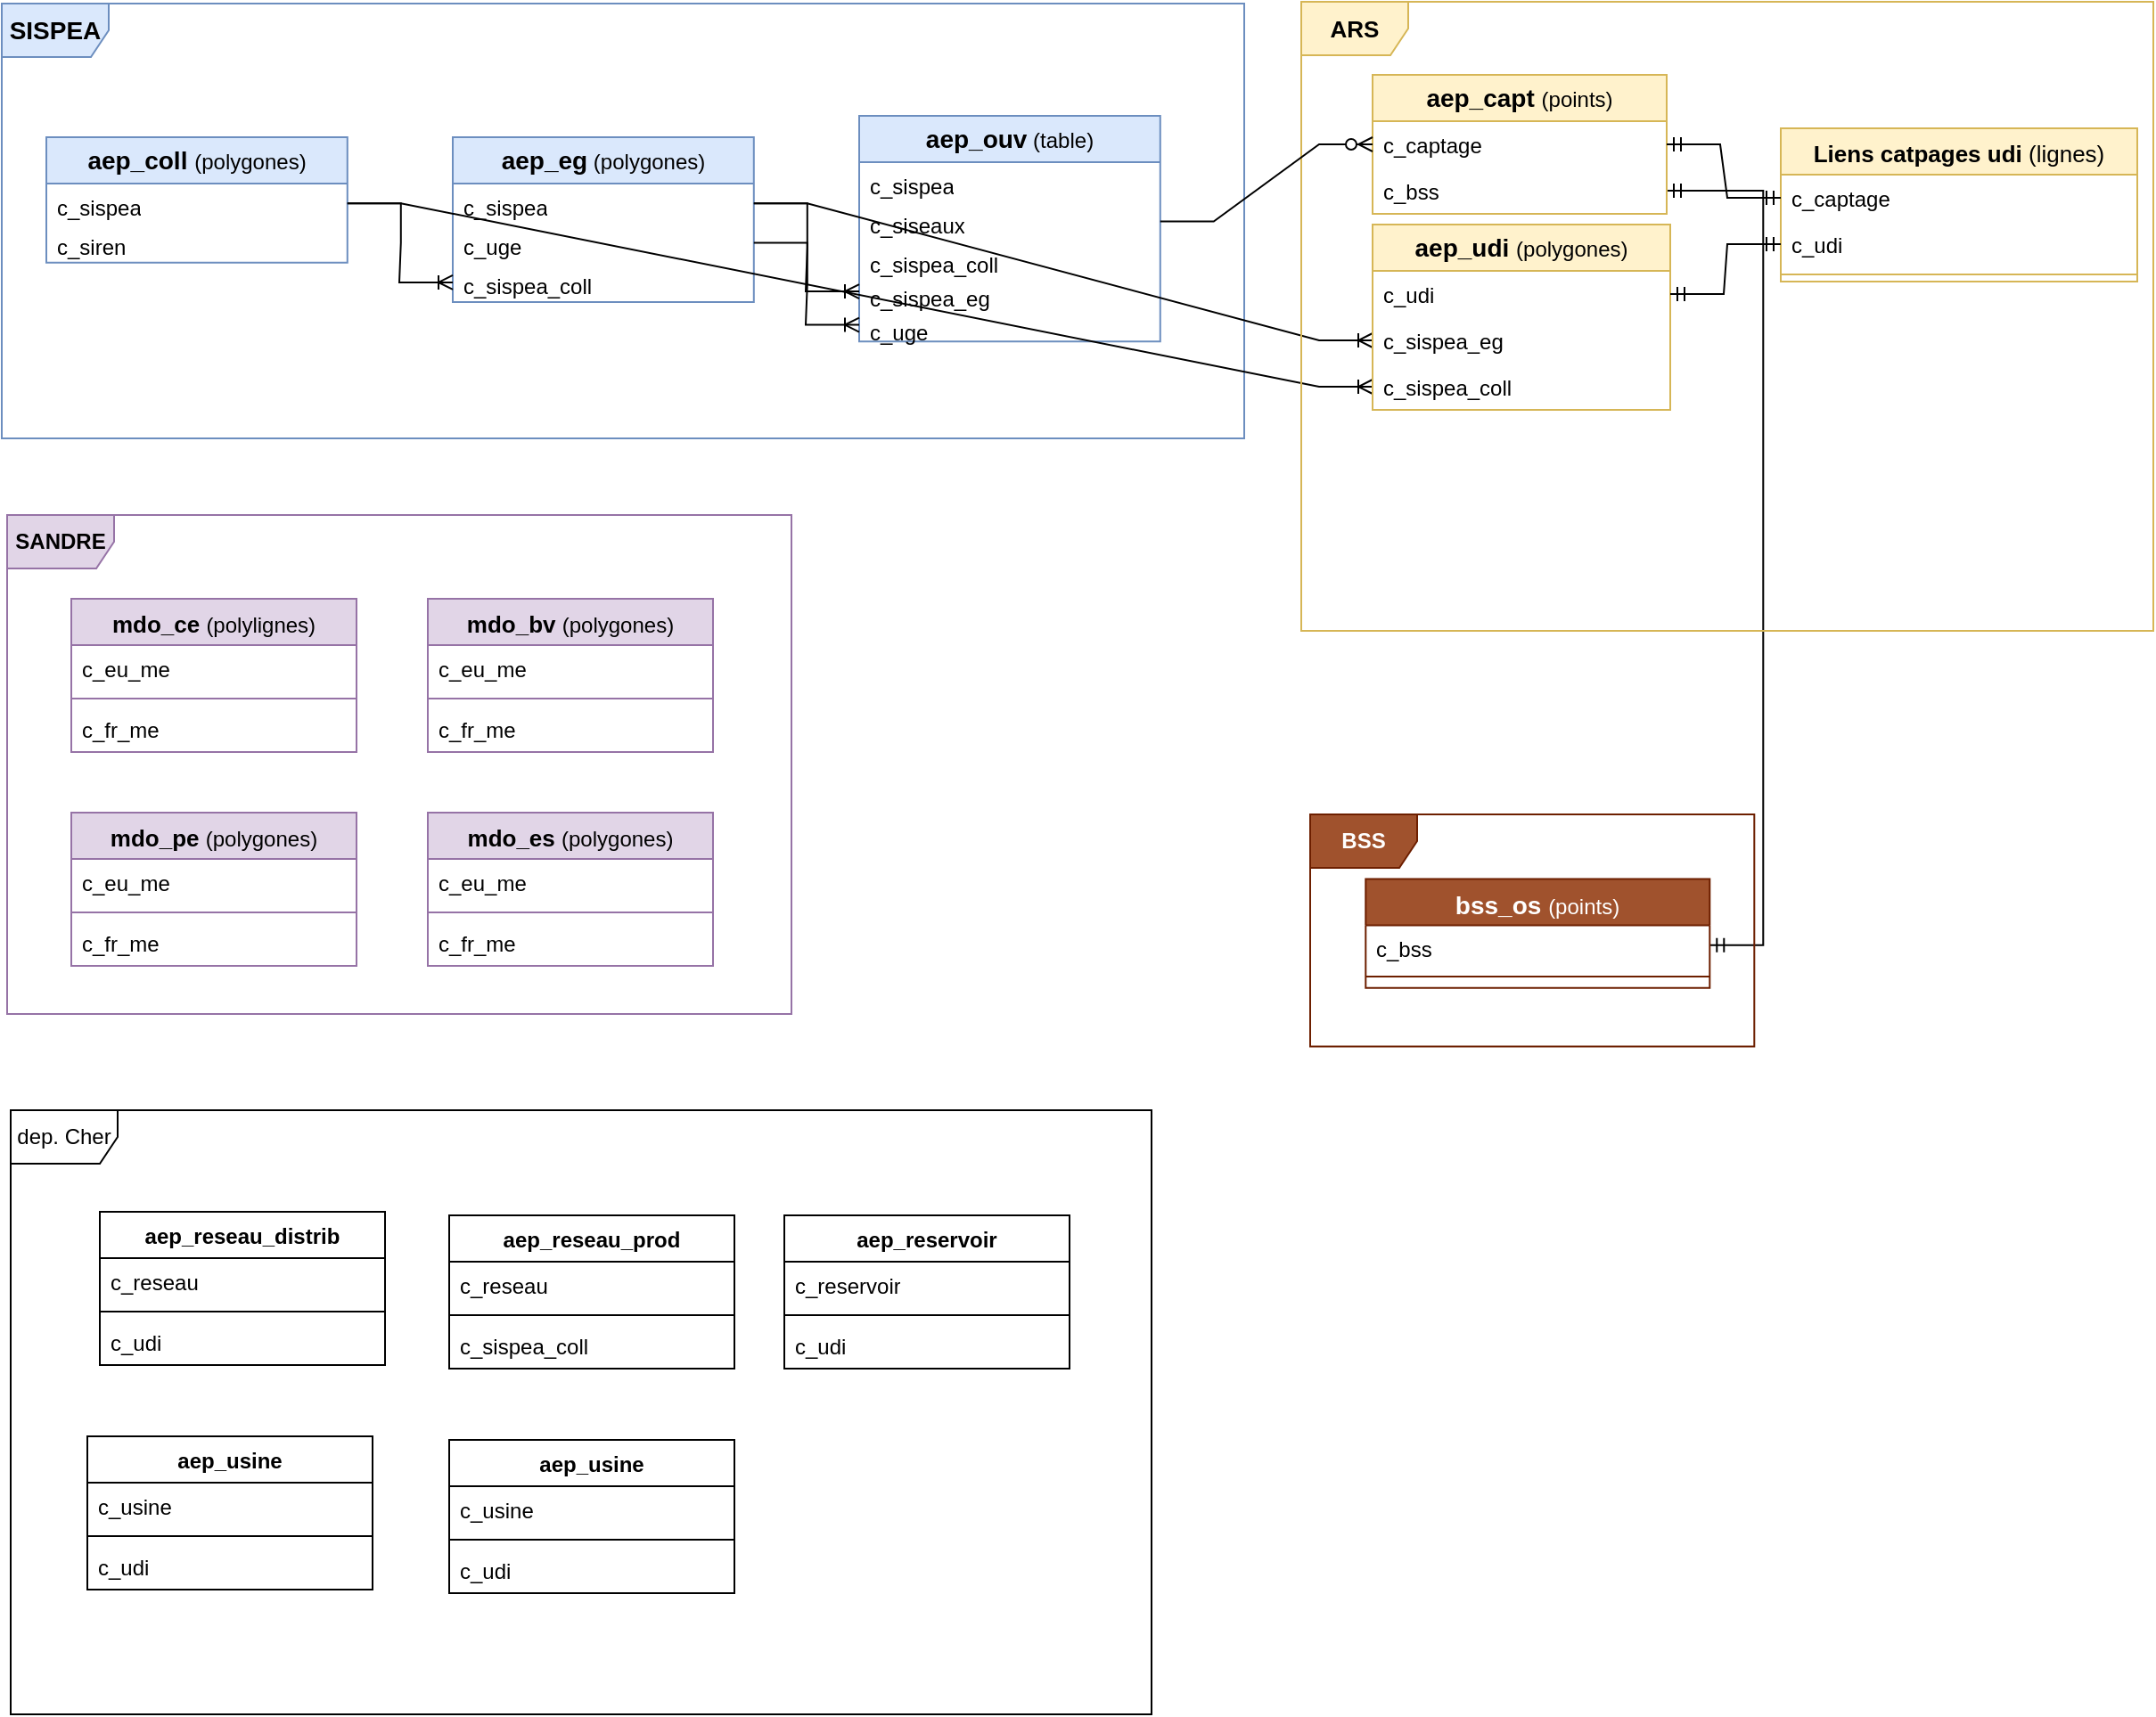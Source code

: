 <mxfile version="23.1.7" type="github">
  <diagram name="Page-1" id="1Q_z-b2mWmNZc49uN2Zr">
    <mxGraphModel dx="1354" dy="581" grid="0" gridSize="10" guides="1" tooltips="1" connect="1" arrows="1" fold="1" page="1" pageScale="1" pageWidth="1169" pageHeight="827" background="none" math="0" shadow="0">
      <root>
        <mxCell id="0" />
        <object label="SISPEA" id="UiWry4mSf7AiP79Xs2rW-38">
          <mxCell style="" parent="0" />
        </object>
        <mxCell id="UiWry4mSf7AiP79Xs2rW-39" value="&lt;font style=&quot;font-size: 14px;&quot;&gt;&lt;b&gt;aep_coll&lt;/b&gt; &lt;/font&gt;(polygones)" style="swimlane;fontStyle=0;childLayout=stackLayout;horizontal=1;startSize=26;horizontalStack=0;resizeParent=1;resizeParentMax=0;resizeLast=0;collapsible=1;marginBottom=0;whiteSpace=wrap;html=1;labelBackgroundColor=none;rounded=0;shadow=0;glass=0;swimlaneLine=1;fillColor=#dae8fc;strokeColor=#6c8ebf;" parent="UiWry4mSf7AiP79Xs2rW-38" vertex="1">
          <mxGeometry x="69.001" y="124.998" width="168.889" height="70.36" as="geometry" />
        </mxCell>
        <mxCell id="UiWry4mSf7AiP79Xs2rW-40" value="c_sispea" style="text;align=left;verticalAlign=top;spacingLeft=4;spacingRight=4;overflow=hidden;rotatable=0;points=[[0,0.5],[1,0.5]];portConstraint=eastwest;whiteSpace=wrap;html=1;labelBackgroundColor=none;" parent="UiWry4mSf7AiP79Xs2rW-39" vertex="1">
          <mxGeometry y="26" width="168.889" height="22.18" as="geometry" />
        </mxCell>
        <mxCell id="UiWry4mSf7AiP79Xs2rW-41" value="c_siren" style="text;align=left;verticalAlign=top;spacingLeft=4;spacingRight=4;overflow=hidden;rotatable=0;points=[[0,0.5],[1,0.5]];portConstraint=eastwest;whiteSpace=wrap;html=1;labelBackgroundColor=none;" parent="UiWry4mSf7AiP79Xs2rW-39" vertex="1">
          <mxGeometry y="48.18" width="168.889" height="22.18" as="geometry" />
        </mxCell>
        <mxCell id="UiWry4mSf7AiP79Xs2rW-43" value="&lt;b&gt;&lt;font style=&quot;font-size: 14px;&quot;&gt;SISPEA&lt;/font&gt;&lt;/b&gt;" style="shape=umlFrame;whiteSpace=wrap;html=1;pointerEvents=0;fillColor=#dae8fc;strokeColor=#6c8ebf;shadow=0;" parent="UiWry4mSf7AiP79Xs2rW-38" vertex="1">
          <mxGeometry x="44" y="50" width="697" height="244" as="geometry" />
        </mxCell>
        <mxCell id="UiWry4mSf7AiP79Xs2rW-44" value="&lt;b&gt;&lt;font style=&quot;font-size: 14px;&quot;&gt;aep_eg&lt;/font&gt;&lt;/b&gt; (polygones)" style="swimlane;fontStyle=0;childLayout=stackLayout;horizontal=1;startSize=26;fillColor=#dae8fc;horizontalStack=0;resizeParent=1;resizeParentMax=0;resizeLast=0;collapsible=1;marginBottom=0;whiteSpace=wrap;html=1;strokeColor=#6c8ebf;rounded=0;" parent="UiWry4mSf7AiP79Xs2rW-38" vertex="1">
          <mxGeometry x="297.004" y="124.998" width="168.889" height="92.54" as="geometry" />
        </mxCell>
        <mxCell id="UiWry4mSf7AiP79Xs2rW-45" value="c_sispea" style="text;strokeColor=none;fillColor=none;align=left;verticalAlign=top;spacingLeft=4;spacingRight=4;overflow=hidden;rotatable=0;points=[[0,0.5],[1,0.5]];portConstraint=eastwest;whiteSpace=wrap;html=1;" parent="UiWry4mSf7AiP79Xs2rW-44" vertex="1">
          <mxGeometry y="26" width="168.889" height="22.18" as="geometry" />
        </mxCell>
        <mxCell id="UiWry4mSf7AiP79Xs2rW-46" value="c_uge" style="text;strokeColor=none;fillColor=none;align=left;verticalAlign=top;spacingLeft=4;spacingRight=4;overflow=hidden;rotatable=0;points=[[0,0.5],[1,0.5]];portConstraint=eastwest;whiteSpace=wrap;html=1;" parent="UiWry4mSf7AiP79Xs2rW-44" vertex="1">
          <mxGeometry y="48.18" width="168.889" height="22.18" as="geometry" />
        </mxCell>
        <mxCell id="UiWry4mSf7AiP79Xs2rW-47" value="c_sispea_coll" style="text;strokeColor=none;fillColor=none;align=left;verticalAlign=top;spacingLeft=4;spacingRight=4;overflow=hidden;rotatable=0;points=[[0,0.5],[1,0.5]];portConstraint=eastwest;whiteSpace=wrap;html=1;" parent="UiWry4mSf7AiP79Xs2rW-44" vertex="1">
          <mxGeometry y="70.36" width="168.889" height="22.18" as="geometry" />
        </mxCell>
        <mxCell id="UiWry4mSf7AiP79Xs2rW-48" value="&lt;b style=&quot;&quot;&gt;&lt;font style=&quot;font-size: 14px;&quot;&gt;aep_ouv&lt;/font&gt;&lt;/b&gt;&lt;span style=&quot;&quot;&gt;&lt;font style=&quot;font-size: 12px;&quot;&gt; (table)&lt;font style=&quot;font-size: 12px;&quot;&gt;&lt;br&gt;&lt;/font&gt;&lt;/font&gt;&lt;/span&gt;" style="swimlane;fontStyle=0;childLayout=stackLayout;horizontal=1;startSize=26;fillColor=#dae8fc;horizontalStack=0;resizeParent=1;resizeParentMax=0;resizeLast=0;collapsible=1;marginBottom=0;whiteSpace=wrap;html=1;strokeColor=#6c8ebf;rounded=0;swimlaneLine=1;strokeWidth=1;" parent="UiWry4mSf7AiP79Xs2rW-38" vertex="1">
          <mxGeometry x="525" y="113" width="168.89" height="126.664" as="geometry">
            <mxRectangle x="480" y="158" width="130" height="30" as="alternateBounds" />
          </mxGeometry>
        </mxCell>
        <mxCell id="UiWry4mSf7AiP79Xs2rW-49" value="c_sispea" style="text;strokeColor=none;fillColor=none;align=left;verticalAlign=top;spacingLeft=4;spacingRight=4;overflow=hidden;rotatable=0;points=[[0,0.5],[1,0.5]];portConstraint=eastwest;whiteSpace=wrap;html=1;" parent="UiWry4mSf7AiP79Xs2rW-48" vertex="1">
          <mxGeometry y="26" width="168.89" height="22.18" as="geometry" />
        </mxCell>
        <mxCell id="UiWry4mSf7AiP79Xs2rW-50" value="c_siseaux" style="text;strokeColor=none;fillColor=none;align=left;verticalAlign=top;spacingLeft=4;spacingRight=4;overflow=hidden;rotatable=0;points=[[0,0.5],[1,0.5]];portConstraint=eastwest;whiteSpace=wrap;html=1;" parent="UiWry4mSf7AiP79Xs2rW-48" vertex="1">
          <mxGeometry y="48.18" width="168.89" height="22.18" as="geometry" />
        </mxCell>
        <mxCell id="UiWry4mSf7AiP79Xs2rW-51" value="c_sispea_coll" style="text;strokeColor=none;fillColor=none;align=left;verticalAlign=top;spacingLeft=4;spacingRight=4;overflow=hidden;rotatable=0;points=[[0,0.5],[1,0.5]];portConstraint=eastwest;whiteSpace=wrap;html=1;" parent="UiWry4mSf7AiP79Xs2rW-48" vertex="1">
          <mxGeometry y="70.36" width="168.89" height="18.768" as="geometry" />
        </mxCell>
        <mxCell id="UiWry4mSf7AiP79Xs2rW-53" value="&lt;div&gt;c_sispea_eg&lt;/div&gt;" style="text;strokeColor=none;fillColor=none;align=left;verticalAlign=top;spacingLeft=4;spacingRight=4;overflow=hidden;rotatable=0;points=[[0,0.5],[1,0.5]];portConstraint=eastwest;whiteSpace=wrap;html=1;" parent="UiWry4mSf7AiP79Xs2rW-48" vertex="1">
          <mxGeometry y="89.128" width="168.89" height="18.768" as="geometry" />
        </mxCell>
        <mxCell id="UiWry4mSf7AiP79Xs2rW-52" value="&lt;div&gt;c_uge&lt;/div&gt;" style="text;strokeColor=none;fillColor=none;align=left;verticalAlign=top;spacingLeft=4;spacingRight=4;overflow=hidden;rotatable=0;points=[[0,0.5],[1,0.5]];portConstraint=eastwest;whiteSpace=wrap;html=1;" parent="UiWry4mSf7AiP79Xs2rW-48" vertex="1">
          <mxGeometry y="107.896" width="168.89" height="18.768" as="geometry" />
        </mxCell>
        <mxCell id="UiWry4mSf7AiP79Xs2rW-54" value="" style="edgeStyle=entityRelationEdgeStyle;fontSize=12;html=1;endArrow=ERoneToMany;rounded=0;" parent="UiWry4mSf7AiP79Xs2rW-38" source="UiWry4mSf7AiP79Xs2rW-46" target="UiWry4mSf7AiP79Xs2rW-52" edge="1">
          <mxGeometry width="100" height="100" relative="1" as="geometry">
            <mxPoint x="430" y="152.37" as="sourcePoint" />
            <mxPoint x="535.556" y="67.062" as="targetPoint" />
          </mxGeometry>
        </mxCell>
        <mxCell id="UiWry4mSf7AiP79Xs2rW-55" value="" style="edgeStyle=entityRelationEdgeStyle;fontSize=12;html=1;endArrow=ERoneToMany;rounded=0;exitX=1;exitY=0.5;exitDx=0;exitDy=0;entryX=0;entryY=0.5;entryDx=0;entryDy=0;" parent="UiWry4mSf7AiP79Xs2rW-38" source="UiWry4mSf7AiP79Xs2rW-40" target="UiWry4mSf7AiP79Xs2rW-47" edge="1">
          <mxGeometry width="100" height="100" relative="1" as="geometry">
            <mxPoint x="240" y="90.948" as="sourcePoint" />
            <mxPoint x="345.556" y="5.64" as="targetPoint" />
            <Array as="points">
              <mxPoint x="282.222" y="99.479" />
            </Array>
          </mxGeometry>
        </mxCell>
        <mxCell id="UiWry4mSf7AiP79Xs2rW-56" value="" style="edgeStyle=entityRelationEdgeStyle;fontSize=12;html=1;endArrow=ERoneToMany;rounded=0;" parent="UiWry4mSf7AiP79Xs2rW-38" source="UiWry4mSf7AiP79Xs2rW-45" target="UiWry4mSf7AiP79Xs2rW-53" edge="1">
          <mxGeometry width="100" height="100" relative="1" as="geometry">
            <mxPoint x="461.667" y="143.839" as="sourcePoint" />
            <mxPoint x="498.611" y="212.938" as="targetPoint" />
            <Array as="points">
              <mxPoint x="451.111" y="220.616" />
              <mxPoint x="503.889" y="271.801" />
              <mxPoint x="482.778" y="212.085" />
            </Array>
          </mxGeometry>
        </mxCell>
        <mxCell id="q0eAbEq45X-YDv4spNDz-2" value="" style="edgeStyle=entityRelationEdgeStyle;fontSize=12;html=1;endArrow=ERmandOne;startArrow=ERmandOne;rounded=0;" edge="1" parent="UiWry4mSf7AiP79Xs2rW-38" source="yYNXpB2N-dPXlD8TsNwt-5" target="2uLfHWaX_J8Jc8troCcb-1">
          <mxGeometry width="100" height="100" relative="1" as="geometry">
            <mxPoint x="610" y="427" as="sourcePoint" />
            <mxPoint x="710" y="327" as="targetPoint" />
            <Array as="points">
              <mxPoint x="791" y="200" />
            </Array>
          </mxGeometry>
        </mxCell>
        <mxCell id="q0eAbEq45X-YDv4spNDz-5" value="dep. Cher" style="shape=umlFrame;whiteSpace=wrap;html=1;pointerEvents=0;" vertex="1" parent="UiWry4mSf7AiP79Xs2rW-38">
          <mxGeometry x="49" y="671" width="640" height="339" as="geometry" />
        </mxCell>
        <mxCell id="q0eAbEq45X-YDv4spNDz-6" value="aep_reseau_distrib" style="swimlane;fontStyle=1;align=center;verticalAlign=top;childLayout=stackLayout;horizontal=1;startSize=26;horizontalStack=0;resizeParent=1;resizeParentMax=0;resizeLast=0;collapsible=1;marginBottom=0;whiteSpace=wrap;html=1;" vertex="1" parent="UiWry4mSf7AiP79Xs2rW-38">
          <mxGeometry x="99" y="728" width="160" height="86" as="geometry" />
        </mxCell>
        <mxCell id="q0eAbEq45X-YDv4spNDz-7" value="c_reseau" style="text;strokeColor=none;fillColor=none;align=left;verticalAlign=top;spacingLeft=4;spacingRight=4;overflow=hidden;rotatable=0;points=[[0,0.5],[1,0.5]];portConstraint=eastwest;whiteSpace=wrap;html=1;" vertex="1" parent="q0eAbEq45X-YDv4spNDz-6">
          <mxGeometry y="26" width="160" height="26" as="geometry" />
        </mxCell>
        <mxCell id="q0eAbEq45X-YDv4spNDz-8" value="" style="line;strokeWidth=1;fillColor=none;align=left;verticalAlign=middle;spacingTop=-1;spacingLeft=3;spacingRight=3;rotatable=0;labelPosition=right;points=[];portConstraint=eastwest;strokeColor=inherit;" vertex="1" parent="q0eAbEq45X-YDv4spNDz-6">
          <mxGeometry y="52" width="160" height="8" as="geometry" />
        </mxCell>
        <mxCell id="q0eAbEq45X-YDv4spNDz-9" value="c_udi" style="text;strokeColor=none;fillColor=none;align=left;verticalAlign=top;spacingLeft=4;spacingRight=4;overflow=hidden;rotatable=0;points=[[0,0.5],[1,0.5]];portConstraint=eastwest;whiteSpace=wrap;html=1;" vertex="1" parent="q0eAbEq45X-YDv4spNDz-6">
          <mxGeometry y="60" width="160" height="26" as="geometry" />
        </mxCell>
        <mxCell id="q0eAbEq45X-YDv4spNDz-10" value="aep_reseau_prod" style="swimlane;fontStyle=1;align=center;verticalAlign=top;childLayout=stackLayout;horizontal=1;startSize=26;horizontalStack=0;resizeParent=1;resizeParentMax=0;resizeLast=0;collapsible=1;marginBottom=0;whiteSpace=wrap;html=1;" vertex="1" parent="UiWry4mSf7AiP79Xs2rW-38">
          <mxGeometry x="295" y="730" width="160" height="86" as="geometry" />
        </mxCell>
        <mxCell id="q0eAbEq45X-YDv4spNDz-11" value="c_reseau" style="text;strokeColor=none;fillColor=none;align=left;verticalAlign=top;spacingLeft=4;spacingRight=4;overflow=hidden;rotatable=0;points=[[0,0.5],[1,0.5]];portConstraint=eastwest;whiteSpace=wrap;html=1;" vertex="1" parent="q0eAbEq45X-YDv4spNDz-10">
          <mxGeometry y="26" width="160" height="26" as="geometry" />
        </mxCell>
        <mxCell id="q0eAbEq45X-YDv4spNDz-12" value="" style="line;strokeWidth=1;fillColor=none;align=left;verticalAlign=middle;spacingTop=-1;spacingLeft=3;spacingRight=3;rotatable=0;labelPosition=right;points=[];portConstraint=eastwest;strokeColor=inherit;" vertex="1" parent="q0eAbEq45X-YDv4spNDz-10">
          <mxGeometry y="52" width="160" height="8" as="geometry" />
        </mxCell>
        <mxCell id="q0eAbEq45X-YDv4spNDz-13" value="c_sispea_coll" style="text;strokeColor=none;fillColor=none;align=left;verticalAlign=top;spacingLeft=4;spacingRight=4;overflow=hidden;rotatable=0;points=[[0,0.5],[1,0.5]];portConstraint=eastwest;whiteSpace=wrap;html=1;" vertex="1" parent="q0eAbEq45X-YDv4spNDz-10">
          <mxGeometry y="60" width="160" height="26" as="geometry" />
        </mxCell>
        <mxCell id="q0eAbEq45X-YDv4spNDz-14" value="aep_reservoir" style="swimlane;fontStyle=1;align=center;verticalAlign=top;childLayout=stackLayout;horizontal=1;startSize=26;horizontalStack=0;resizeParent=1;resizeParentMax=0;resizeLast=0;collapsible=1;marginBottom=0;whiteSpace=wrap;html=1;" vertex="1" parent="UiWry4mSf7AiP79Xs2rW-38">
          <mxGeometry x="483" y="730" width="160" height="86" as="geometry" />
        </mxCell>
        <mxCell id="q0eAbEq45X-YDv4spNDz-15" value="c_reservoir" style="text;strokeColor=none;fillColor=none;align=left;verticalAlign=top;spacingLeft=4;spacingRight=4;overflow=hidden;rotatable=0;points=[[0,0.5],[1,0.5]];portConstraint=eastwest;whiteSpace=wrap;html=1;" vertex="1" parent="q0eAbEq45X-YDv4spNDz-14">
          <mxGeometry y="26" width="160" height="26" as="geometry" />
        </mxCell>
        <mxCell id="q0eAbEq45X-YDv4spNDz-16" value="" style="line;strokeWidth=1;fillColor=none;align=left;verticalAlign=middle;spacingTop=-1;spacingLeft=3;spacingRight=3;rotatable=0;labelPosition=right;points=[];portConstraint=eastwest;strokeColor=inherit;" vertex="1" parent="q0eAbEq45X-YDv4spNDz-14">
          <mxGeometry y="52" width="160" height="8" as="geometry" />
        </mxCell>
        <mxCell id="q0eAbEq45X-YDv4spNDz-17" value="c_udi" style="text;strokeColor=none;fillColor=none;align=left;verticalAlign=top;spacingLeft=4;spacingRight=4;overflow=hidden;rotatable=0;points=[[0,0.5],[1,0.5]];portConstraint=eastwest;whiteSpace=wrap;html=1;" vertex="1" parent="q0eAbEq45X-YDv4spNDz-14">
          <mxGeometry y="60" width="160" height="26" as="geometry" />
        </mxCell>
        <mxCell id="q0eAbEq45X-YDv4spNDz-19" value="" style="edgeStyle=entityRelationEdgeStyle;fontSize=12;html=1;endArrow=ERoneToMany;rounded=0;entryX=0;entryY=0.5;entryDx=0;entryDy=0;" edge="1" parent="UiWry4mSf7AiP79Xs2rW-38" source="UiWry4mSf7AiP79Xs2rW-45" target="UiWry4mSf7AiP79Xs2rW-80">
          <mxGeometry width="100" height="100" relative="1" as="geometry">
            <mxPoint x="610" y="402" as="sourcePoint" />
            <mxPoint x="710" y="302" as="targetPoint" />
          </mxGeometry>
        </mxCell>
        <mxCell id="q0eAbEq45X-YDv4spNDz-20" value="" style="edgeStyle=entityRelationEdgeStyle;fontSize=12;html=1;endArrow=ERoneToMany;rounded=0;" edge="1" parent="UiWry4mSf7AiP79Xs2rW-38" source="UiWry4mSf7AiP79Xs2rW-40" target="q0eAbEq45X-YDv4spNDz-18">
          <mxGeometry width="100" height="100" relative="1" as="geometry">
            <mxPoint x="610" y="402" as="sourcePoint" />
            <mxPoint x="710" y="302" as="targetPoint" />
          </mxGeometry>
        </mxCell>
        <mxCell id="q0eAbEq45X-YDv4spNDz-21" value="aep_usine" style="swimlane;fontStyle=1;align=center;verticalAlign=top;childLayout=stackLayout;horizontal=1;startSize=26;horizontalStack=0;resizeParent=1;resizeParentMax=0;resizeLast=0;collapsible=1;marginBottom=0;whiteSpace=wrap;html=1;" vertex="1" parent="UiWry4mSf7AiP79Xs2rW-38">
          <mxGeometry x="92" y="854" width="160" height="86" as="geometry" />
        </mxCell>
        <mxCell id="q0eAbEq45X-YDv4spNDz-22" value="c_usine" style="text;strokeColor=none;fillColor=none;align=left;verticalAlign=top;spacingLeft=4;spacingRight=4;overflow=hidden;rotatable=0;points=[[0,0.5],[1,0.5]];portConstraint=eastwest;whiteSpace=wrap;html=1;" vertex="1" parent="q0eAbEq45X-YDv4spNDz-21">
          <mxGeometry y="26" width="160" height="26" as="geometry" />
        </mxCell>
        <mxCell id="q0eAbEq45X-YDv4spNDz-23" value="" style="line;strokeWidth=1;fillColor=none;align=left;verticalAlign=middle;spacingTop=-1;spacingLeft=3;spacingRight=3;rotatable=0;labelPosition=right;points=[];portConstraint=eastwest;strokeColor=inherit;" vertex="1" parent="q0eAbEq45X-YDv4spNDz-21">
          <mxGeometry y="52" width="160" height="8" as="geometry" />
        </mxCell>
        <mxCell id="q0eAbEq45X-YDv4spNDz-24" value="c_udi" style="text;strokeColor=none;fillColor=none;align=left;verticalAlign=top;spacingLeft=4;spacingRight=4;overflow=hidden;rotatable=0;points=[[0,0.5],[1,0.5]];portConstraint=eastwest;whiteSpace=wrap;html=1;" vertex="1" parent="q0eAbEq45X-YDv4spNDz-21">
          <mxGeometry y="60" width="160" height="26" as="geometry" />
        </mxCell>
        <mxCell id="q0eAbEq45X-YDv4spNDz-25" value="aep_usine" style="swimlane;fontStyle=1;align=center;verticalAlign=top;childLayout=stackLayout;horizontal=1;startSize=26;horizontalStack=0;resizeParent=1;resizeParentMax=0;resizeLast=0;collapsible=1;marginBottom=0;whiteSpace=wrap;html=1;" vertex="1" parent="UiWry4mSf7AiP79Xs2rW-38">
          <mxGeometry x="295" y="856" width="160" height="86" as="geometry" />
        </mxCell>
        <mxCell id="q0eAbEq45X-YDv4spNDz-26" value="c_usine" style="text;strokeColor=none;fillColor=none;align=left;verticalAlign=top;spacingLeft=4;spacingRight=4;overflow=hidden;rotatable=0;points=[[0,0.5],[1,0.5]];portConstraint=eastwest;whiteSpace=wrap;html=1;" vertex="1" parent="q0eAbEq45X-YDv4spNDz-25">
          <mxGeometry y="26" width="160" height="26" as="geometry" />
        </mxCell>
        <mxCell id="q0eAbEq45X-YDv4spNDz-27" value="" style="line;strokeWidth=1;fillColor=none;align=left;verticalAlign=middle;spacingTop=-1;spacingLeft=3;spacingRight=3;rotatable=0;labelPosition=right;points=[];portConstraint=eastwest;strokeColor=inherit;" vertex="1" parent="q0eAbEq45X-YDv4spNDz-25">
          <mxGeometry y="52" width="160" height="8" as="geometry" />
        </mxCell>
        <mxCell id="q0eAbEq45X-YDv4spNDz-28" value="c_udi" style="text;strokeColor=none;fillColor=none;align=left;verticalAlign=top;spacingLeft=4;spacingRight=4;overflow=hidden;rotatable=0;points=[[0,0.5],[1,0.5]];portConstraint=eastwest;whiteSpace=wrap;html=1;" vertex="1" parent="q0eAbEq45X-YDv4spNDz-25">
          <mxGeometry y="60" width="160" height="26" as="geometry" />
        </mxCell>
        <object label="ARS" id="UiWry4mSf7AiP79Xs2rW-73">
          <mxCell parent="0" />
        </object>
        <mxCell id="UiWry4mSf7AiP79Xs2rW-74" value="&lt;font style=&quot;font-size: 13px;&quot;&gt;&lt;b&gt;ARS&lt;/b&gt;&lt;/font&gt;" style="shape=umlFrame;whiteSpace=wrap;html=1;pointerEvents=0;fillColor=#fff2cc;strokeColor=#d6b656;" parent="UiWry4mSf7AiP79Xs2rW-73" vertex="1">
          <mxGeometry x="773" y="49" width="478" height="353" as="geometry" />
        </mxCell>
        <mxCell id="UiWry4mSf7AiP79Xs2rW-75" value="&lt;font style=&quot;font-size: 14px;&quot;&gt;&lt;b&gt;aep_capt&lt;/b&gt;&lt;font&gt; &lt;/font&gt;&lt;/font&gt;&lt;font style=&quot;font-size: 12px;&quot;&gt;(points)&lt;font style=&quot;font-size: 12px;&quot;&gt;&lt;br&gt;&lt;/font&gt;&lt;/font&gt;" style="swimlane;fontStyle=0;childLayout=stackLayout;horizontal=1;startSize=26;fillColor=#fff2cc;horizontalStack=0;resizeParent=1;resizeParentMax=0;resizeLast=0;collapsible=1;marginBottom=0;whiteSpace=wrap;html=1;strokeColor=#d6b656;" parent="UiWry4mSf7AiP79Xs2rW-73" vertex="1">
          <mxGeometry x="813" y="90" width="165" height="78" as="geometry" />
        </mxCell>
        <mxCell id="UiWry4mSf7AiP79Xs2rW-76" value="c_captage" style="text;strokeColor=none;fillColor=none;align=left;verticalAlign=top;spacingLeft=4;spacingRight=4;overflow=hidden;rotatable=0;points=[[0,0.5],[1,0.5]];portConstraint=eastwest;whiteSpace=wrap;html=1;" parent="UiWry4mSf7AiP79Xs2rW-75" vertex="1">
          <mxGeometry y="26" width="165" height="26" as="geometry" />
        </mxCell>
        <mxCell id="2uLfHWaX_J8Jc8troCcb-1" value="&lt;div&gt;c_bss&lt;/div&gt;" style="text;strokeColor=none;fillColor=none;align=left;verticalAlign=top;spacingLeft=4;spacingRight=4;overflow=hidden;rotatable=0;points=[[0,0.5],[1,0.5]];portConstraint=eastwest;whiteSpace=wrap;html=1;" parent="UiWry4mSf7AiP79Xs2rW-75" vertex="1">
          <mxGeometry y="52" width="165" height="26" as="geometry" />
        </mxCell>
        <mxCell id="UiWry4mSf7AiP79Xs2rW-77" value="&lt;font style=&quot;font-size: 14px;&quot;&gt;&lt;b&gt;aep_udi&lt;font style=&quot;font-size: 14px;&quot;&gt; &lt;/font&gt;&lt;/b&gt;&lt;/font&gt;&lt;font style=&quot;font-size: 12px;&quot;&gt;(polygones)&lt;font style=&quot;font-size: 12px;&quot;&gt;&lt;br&gt;&lt;/font&gt;&lt;/font&gt;" style="swimlane;fontStyle=0;childLayout=stackLayout;horizontal=1;startSize=26;fillColor=#fff2cc;horizontalStack=0;resizeParent=1;resizeParentMax=0;resizeLast=0;collapsible=1;marginBottom=0;whiteSpace=wrap;html=1;strokeColor=#d6b656;" parent="UiWry4mSf7AiP79Xs2rW-73" vertex="1">
          <mxGeometry x="813" y="174" width="167" height="104" as="geometry" />
        </mxCell>
        <mxCell id="UiWry4mSf7AiP79Xs2rW-78" value="c_udi" style="text;strokeColor=none;fillColor=none;align=left;verticalAlign=top;spacingLeft=4;spacingRight=4;overflow=hidden;rotatable=0;points=[[0,0.5],[1,0.5]];portConstraint=eastwest;whiteSpace=wrap;html=1;" parent="UiWry4mSf7AiP79Xs2rW-77" vertex="1">
          <mxGeometry y="26" width="167" height="26" as="geometry" />
        </mxCell>
        <mxCell id="UiWry4mSf7AiP79Xs2rW-80" value="&lt;div&gt;c_sispea_eg&lt;/div&gt;&lt;div&gt;&lt;br&gt;&lt;/div&gt;" style="text;strokeColor=none;fillColor=none;align=left;verticalAlign=top;spacingLeft=4;spacingRight=4;overflow=hidden;rotatable=0;points=[[0,0.5],[1,0.5]];portConstraint=eastwest;whiteSpace=wrap;html=1;" parent="UiWry4mSf7AiP79Xs2rW-77" vertex="1">
          <mxGeometry y="52" width="167" height="26" as="geometry" />
        </mxCell>
        <mxCell id="q0eAbEq45X-YDv4spNDz-18" value="&lt;div&gt;c_sispea_coll&lt;/div&gt;&lt;div&gt;&lt;br&gt;&lt;/div&gt;" style="text;strokeColor=none;fillColor=none;align=left;verticalAlign=top;spacingLeft=4;spacingRight=4;overflow=hidden;rotatable=0;points=[[0,0.5],[1,0.5]];portConstraint=eastwest;whiteSpace=wrap;html=1;" vertex="1" parent="UiWry4mSf7AiP79Xs2rW-77">
          <mxGeometry y="78" width="167" height="26" as="geometry" />
        </mxCell>
        <mxCell id="UiWry4mSf7AiP79Xs2rW-81" value="&lt;font style=&quot;font-size: 13px;&quot;&gt;Liens catpages udi &lt;span style=&quot;font-weight: normal;&quot;&gt;(lignes)&lt;/span&gt;&lt;br&gt;&lt;/font&gt;" style="swimlane;fontStyle=1;align=center;verticalAlign=top;childLayout=stackLayout;horizontal=1;startSize=26;horizontalStack=0;resizeParent=1;resizeParentMax=0;resizeLast=0;collapsible=1;marginBottom=0;whiteSpace=wrap;html=1;fillColor=#fff2cc;strokeColor=#d6b656;" parent="UiWry4mSf7AiP79Xs2rW-73" vertex="1">
          <mxGeometry x="1042" y="120.0" width="200" height="86" as="geometry" />
        </mxCell>
        <mxCell id="UiWry4mSf7AiP79Xs2rW-84" value="&lt;div&gt;c_captage&lt;/div&gt;&lt;div&gt;&lt;br&gt;&lt;/div&gt;" style="text;strokeColor=none;fillColor=none;align=left;verticalAlign=top;spacingLeft=4;spacingRight=4;overflow=hidden;rotatable=0;points=[[0,0.5],[1,0.5]];portConstraint=eastwest;whiteSpace=wrap;html=1;" parent="UiWry4mSf7AiP79Xs2rW-81" vertex="1">
          <mxGeometry y="26" width="200" height="26" as="geometry" />
        </mxCell>
        <mxCell id="UiWry4mSf7AiP79Xs2rW-82" value="c_udi" style="text;strokeColor=none;fillColor=none;align=left;verticalAlign=top;spacingLeft=4;spacingRight=4;overflow=hidden;rotatable=0;points=[[0,0.5],[1,0.5]];portConstraint=eastwest;whiteSpace=wrap;html=1;" parent="UiWry4mSf7AiP79Xs2rW-81" vertex="1">
          <mxGeometry y="52" width="200" height="26" as="geometry" />
        </mxCell>
        <mxCell id="UiWry4mSf7AiP79Xs2rW-83" value="" style="line;strokeWidth=1;fillColor=none;align=left;verticalAlign=middle;spacingTop=-1;spacingLeft=3;spacingRight=3;rotatable=0;labelPosition=right;points=[];portConstraint=eastwest;strokeColor=inherit;" parent="UiWry4mSf7AiP79Xs2rW-81" vertex="1">
          <mxGeometry y="78" width="200" height="8" as="geometry" />
        </mxCell>
        <mxCell id="UiWry4mSf7AiP79Xs2rW-85" value="" style="edgeStyle=entityRelationEdgeStyle;fontSize=12;html=1;endArrow=ERmandOne;startArrow=ERmandOne;rounded=0;" parent="UiWry4mSf7AiP79Xs2rW-73" source="UiWry4mSf7AiP79Xs2rW-76" target="UiWry4mSf7AiP79Xs2rW-84" edge="1">
          <mxGeometry width="100" height="100" relative="1" as="geometry">
            <mxPoint x="810" y="380" as="sourcePoint" />
            <mxPoint x="910" y="280" as="targetPoint" />
          </mxGeometry>
        </mxCell>
        <mxCell id="UiWry4mSf7AiP79Xs2rW-86" value="" style="edgeStyle=entityRelationEdgeStyle;fontSize=12;html=1;endArrow=ERmandOne;startArrow=ERmandOne;rounded=0;" parent="UiWry4mSf7AiP79Xs2rW-73" source="UiWry4mSf7AiP79Xs2rW-78" target="UiWry4mSf7AiP79Xs2rW-82" edge="1">
          <mxGeometry width="100" height="100" relative="1" as="geometry">
            <mxPoint x="810" y="380" as="sourcePoint" />
            <mxPoint x="910" y="280" as="targetPoint" />
          </mxGeometry>
        </mxCell>
        <mxCell id="UiWry4mSf7AiP79Xs2rW-87" value="" style="edgeStyle=entityRelationEdgeStyle;fontSize=12;html=1;endArrow=ERzeroToMany;endFill=1;rounded=0;" parent="UiWry4mSf7AiP79Xs2rW-73" source="UiWry4mSf7AiP79Xs2rW-50" target="UiWry4mSf7AiP79Xs2rW-76" edge="1">
          <mxGeometry width="100" height="100" relative="1" as="geometry">
            <mxPoint x="790" y="390" as="sourcePoint" />
            <mxPoint x="890" y="290" as="targetPoint" />
          </mxGeometry>
        </mxCell>
        <object label="MDO Sandre" id="UiWry4mSf7AiP79Xs2rW-88">
          <mxCell parent="0" />
        </object>
        <mxCell id="q0eAbEq45X-YDv4spNDz-3" value="" style="group" vertex="1" connectable="0" parent="UiWry4mSf7AiP79Xs2rW-88">
          <mxGeometry x="47" y="337" width="440" height="280" as="geometry" />
        </mxCell>
        <mxCell id="UiWry4mSf7AiP79Xs2rW-89" value="&lt;b&gt;SANDRE&lt;br&gt;&lt;/b&gt;" style="shape=umlFrame;whiteSpace=wrap;html=1;pointerEvents=0;fillColor=#e1d5e7;strokeColor=#9673a6;" parent="q0eAbEq45X-YDv4spNDz-3" vertex="1">
          <mxGeometry width="440" height="280" as="geometry" />
        </mxCell>
        <mxCell id="UiWry4mSf7AiP79Xs2rW-90" value="&lt;font style=&quot;font-size: 13px;&quot;&gt;mdo_ce &lt;/font&gt;&lt;font style=&quot;font-size: 12px;&quot;&gt;&lt;span style=&quot;font-weight: normal;&quot;&gt;(polylignes)&lt;/span&gt;&lt;font style=&quot;font-size: 12px;&quot;&gt;&lt;br&gt;&lt;/font&gt;&lt;/font&gt;" style="swimlane;fontStyle=1;align=center;verticalAlign=top;childLayout=stackLayout;horizontal=1;startSize=26;horizontalStack=0;resizeParent=1;resizeParentMax=0;resizeLast=0;collapsible=1;marginBottom=0;whiteSpace=wrap;html=1;fillColor=#e1d5e7;strokeColor=#9673a6;" parent="q0eAbEq45X-YDv4spNDz-3" vertex="1">
          <mxGeometry x="36" y="47" width="160" height="86" as="geometry" />
        </mxCell>
        <mxCell id="UiWry4mSf7AiP79Xs2rW-91" value="c_eu_me" style="text;strokeColor=none;fillColor=none;align=left;verticalAlign=top;spacingLeft=4;spacingRight=4;overflow=hidden;rotatable=0;points=[[0,0.5],[1,0.5]];portConstraint=eastwest;whiteSpace=wrap;html=1;" parent="UiWry4mSf7AiP79Xs2rW-90" vertex="1">
          <mxGeometry y="26" width="160" height="26" as="geometry" />
        </mxCell>
        <mxCell id="UiWry4mSf7AiP79Xs2rW-92" value="" style="line;strokeWidth=1;fillColor=none;align=left;verticalAlign=middle;spacingTop=-1;spacingLeft=3;spacingRight=3;rotatable=0;labelPosition=right;points=[];portConstraint=eastwest;strokeColor=inherit;" parent="UiWry4mSf7AiP79Xs2rW-90" vertex="1">
          <mxGeometry y="52" width="160" height="8" as="geometry" />
        </mxCell>
        <mxCell id="UiWry4mSf7AiP79Xs2rW-93" value="&lt;div&gt;c_fr_me&lt;/div&gt;" style="text;strokeColor=none;fillColor=none;align=left;verticalAlign=top;spacingLeft=4;spacingRight=4;overflow=hidden;rotatable=0;points=[[0,0.5],[1,0.5]];portConstraint=eastwest;whiteSpace=wrap;html=1;" parent="UiWry4mSf7AiP79Xs2rW-90" vertex="1">
          <mxGeometry y="60" width="160" height="26" as="geometry" />
        </mxCell>
        <mxCell id="UiWry4mSf7AiP79Xs2rW-94" value="&lt;font style=&quot;font-size: 13px;&quot;&gt;mdo_bv &lt;/font&gt;&lt;font size=&quot;1&quot;&gt;&lt;span style=&quot;font-weight: normal; font-size: 12px;&quot;&gt;(polygones)&lt;/span&gt;&lt;font&gt;&lt;br&gt;&lt;/font&gt;&lt;/font&gt;" style="swimlane;fontStyle=1;align=center;verticalAlign=top;childLayout=stackLayout;horizontal=1;startSize=26;horizontalStack=0;resizeParent=1;resizeParentMax=0;resizeLast=0;collapsible=1;marginBottom=0;whiteSpace=wrap;html=1;fillColor=#e1d5e7;strokeColor=#9673a6;" parent="q0eAbEq45X-YDv4spNDz-3" vertex="1">
          <mxGeometry x="236" y="47" width="160" height="86" as="geometry" />
        </mxCell>
        <mxCell id="UiWry4mSf7AiP79Xs2rW-95" value="c_eu_me" style="text;strokeColor=none;fillColor=none;align=left;verticalAlign=top;spacingLeft=4;spacingRight=4;overflow=hidden;rotatable=0;points=[[0,0.5],[1,0.5]];portConstraint=eastwest;whiteSpace=wrap;html=1;" parent="UiWry4mSf7AiP79Xs2rW-94" vertex="1">
          <mxGeometry y="26" width="160" height="26" as="geometry" />
        </mxCell>
        <mxCell id="UiWry4mSf7AiP79Xs2rW-96" value="" style="line;strokeWidth=1;fillColor=none;align=left;verticalAlign=middle;spacingTop=-1;spacingLeft=3;spacingRight=3;rotatable=0;labelPosition=right;points=[];portConstraint=eastwest;strokeColor=inherit;" parent="UiWry4mSf7AiP79Xs2rW-94" vertex="1">
          <mxGeometry y="52" width="160" height="8" as="geometry" />
        </mxCell>
        <mxCell id="UiWry4mSf7AiP79Xs2rW-97" value="&lt;div&gt;c_fr_me&lt;/div&gt;" style="text;strokeColor=none;fillColor=none;align=left;verticalAlign=top;spacingLeft=4;spacingRight=4;overflow=hidden;rotatable=0;points=[[0,0.5],[1,0.5]];portConstraint=eastwest;whiteSpace=wrap;html=1;" parent="UiWry4mSf7AiP79Xs2rW-94" vertex="1">
          <mxGeometry y="60" width="160" height="26" as="geometry" />
        </mxCell>
        <mxCell id="UiWry4mSf7AiP79Xs2rW-98" value="&lt;font style=&quot;font-size: 13px;&quot;&gt;mdo_pe &lt;/font&gt;&lt;font size=&quot;1&quot;&gt;&lt;span style=&quot;font-weight: normal; font-size: 12px;&quot;&gt;(polygones)&lt;/span&gt;&lt;font&gt;&lt;br&gt;&lt;/font&gt;&lt;/font&gt;" style="swimlane;fontStyle=1;align=center;verticalAlign=top;childLayout=stackLayout;horizontal=1;startSize=26;horizontalStack=0;resizeParent=1;resizeParentMax=0;resizeLast=0;collapsible=1;marginBottom=0;whiteSpace=wrap;html=1;fillColor=#e1d5e7;strokeColor=#9673a6;" parent="q0eAbEq45X-YDv4spNDz-3" vertex="1">
          <mxGeometry x="36" y="167" width="160" height="86" as="geometry" />
        </mxCell>
        <mxCell id="UiWry4mSf7AiP79Xs2rW-99" value="c_eu_me" style="text;strokeColor=none;fillColor=none;align=left;verticalAlign=top;spacingLeft=4;spacingRight=4;overflow=hidden;rotatable=0;points=[[0,0.5],[1,0.5]];portConstraint=eastwest;whiteSpace=wrap;html=1;" parent="UiWry4mSf7AiP79Xs2rW-98" vertex="1">
          <mxGeometry y="26" width="160" height="26" as="geometry" />
        </mxCell>
        <mxCell id="UiWry4mSf7AiP79Xs2rW-100" value="" style="line;strokeWidth=1;fillColor=none;align=left;verticalAlign=middle;spacingTop=-1;spacingLeft=3;spacingRight=3;rotatable=0;labelPosition=right;points=[];portConstraint=eastwest;strokeColor=inherit;" parent="UiWry4mSf7AiP79Xs2rW-98" vertex="1">
          <mxGeometry y="52" width="160" height="8" as="geometry" />
        </mxCell>
        <mxCell id="UiWry4mSf7AiP79Xs2rW-101" value="&lt;div&gt;c_fr_me&lt;/div&gt;" style="text;strokeColor=none;fillColor=none;align=left;verticalAlign=top;spacingLeft=4;spacingRight=4;overflow=hidden;rotatable=0;points=[[0,0.5],[1,0.5]];portConstraint=eastwest;whiteSpace=wrap;html=1;" parent="UiWry4mSf7AiP79Xs2rW-98" vertex="1">
          <mxGeometry y="60" width="160" height="26" as="geometry" />
        </mxCell>
        <mxCell id="UiWry4mSf7AiP79Xs2rW-102" value="&lt;font style=&quot;font-size: 13px;&quot;&gt;mdo_es &lt;/font&gt;&lt;font size=&quot;1&quot;&gt;&lt;span style=&quot;font-weight: normal; font-size: 12px;&quot;&gt;(polygones)&lt;/span&gt;&lt;font&gt;&lt;br&gt;&lt;/font&gt;&lt;/font&gt;" style="swimlane;fontStyle=1;align=center;verticalAlign=top;childLayout=stackLayout;horizontal=1;startSize=26;horizontalStack=0;resizeParent=1;resizeParentMax=0;resizeLast=0;collapsible=1;marginBottom=0;whiteSpace=wrap;html=1;fillColor=#e1d5e7;strokeColor=#9673a6;" parent="q0eAbEq45X-YDv4spNDz-3" vertex="1">
          <mxGeometry x="236" y="167" width="160" height="86" as="geometry" />
        </mxCell>
        <mxCell id="UiWry4mSf7AiP79Xs2rW-103" value="c_eu_me" style="text;strokeColor=none;fillColor=none;align=left;verticalAlign=top;spacingLeft=4;spacingRight=4;overflow=hidden;rotatable=0;points=[[0,0.5],[1,0.5]];portConstraint=eastwest;whiteSpace=wrap;html=1;" parent="UiWry4mSf7AiP79Xs2rW-102" vertex="1">
          <mxGeometry y="26" width="160" height="26" as="geometry" />
        </mxCell>
        <mxCell id="UiWry4mSf7AiP79Xs2rW-104" value="" style="line;strokeWidth=1;fillColor=none;align=left;verticalAlign=middle;spacingTop=-1;spacingLeft=3;spacingRight=3;rotatable=0;labelPosition=right;points=[];portConstraint=eastwest;strokeColor=inherit;" parent="UiWry4mSf7AiP79Xs2rW-102" vertex="1">
          <mxGeometry y="52" width="160" height="8" as="geometry" />
        </mxCell>
        <mxCell id="UiWry4mSf7AiP79Xs2rW-105" value="&lt;div&gt;c_fr_me&lt;/div&gt;" style="text;strokeColor=none;fillColor=none;align=left;verticalAlign=top;spacingLeft=4;spacingRight=4;overflow=hidden;rotatable=0;points=[[0,0.5],[1,0.5]];portConstraint=eastwest;whiteSpace=wrap;html=1;" parent="UiWry4mSf7AiP79Xs2rW-102" vertex="1">
          <mxGeometry y="60" width="160" height="26" as="geometry" />
        </mxCell>
        <object label="MINISTERE" id="UiWry4mSf7AiP79Xs2rW-106">
          <mxCell parent="0" />
        </object>
        <object label="BSS" id="yYNXpB2N-dPXlD8TsNwt-2">
          <mxCell parent="0" />
        </object>
        <mxCell id="yYNXpB2N-dPXlD8TsNwt-3" value="&lt;b&gt;BSS&lt;/b&gt;" style="shape=umlFrame;whiteSpace=wrap;html=1;pointerEvents=0;fillColor=#a0522d;fontColor=#ffffff;strokeColor=#6D1F00;" parent="yYNXpB2N-dPXlD8TsNwt-2" vertex="1">
          <mxGeometry x="778" y="505" width="249.15" height="130.29" as="geometry" />
        </mxCell>
        <mxCell id="yYNXpB2N-dPXlD8TsNwt-4" value="&lt;font style=&quot;font-size: 14px;&quot;&gt;bss_os &lt;/font&gt;&lt;font style=&quot;font-size: 12px;&quot;&gt;&lt;span style=&quot;font-weight: normal;&quot;&gt;(points)&lt;/span&gt;&lt;/font&gt;" style="swimlane;fontStyle=1;align=center;verticalAlign=top;childLayout=stackLayout;horizontal=1;startSize=26;horizontalStack=0;resizeParent=1;resizeParentMax=0;resizeLast=0;collapsible=1;marginBottom=0;whiteSpace=wrap;html=1;fillColor=#a0522d;fontColor=#ffffff;strokeColor=#6D1F00;" parent="yYNXpB2N-dPXlD8TsNwt-2" vertex="1">
          <mxGeometry x="809.15" y="541.29" width="193" height="61.116" as="geometry" />
        </mxCell>
        <mxCell id="yYNXpB2N-dPXlD8TsNwt-5" value="c_bss" style="text;strokeColor=none;fillColor=none;align=left;verticalAlign=top;spacingLeft=4;spacingRight=4;overflow=hidden;rotatable=0;points=[[0,0.5],[1,0.5]];portConstraint=eastwest;whiteSpace=wrap;html=1;" parent="yYNXpB2N-dPXlD8TsNwt-4" vertex="1">
          <mxGeometry y="26" width="193" height="22.23" as="geometry" />
        </mxCell>
        <mxCell id="yYNXpB2N-dPXlD8TsNwt-6" value="" style="line;strokeWidth=1;fillColor=none;align=left;verticalAlign=middle;spacingTop=-1;spacingLeft=3;spacingRight=3;rotatable=0;labelPosition=right;points=[];portConstraint=eastwest;strokeColor=inherit;" parent="yYNXpB2N-dPXlD8TsNwt-4" vertex="1">
          <mxGeometry y="48.23" width="193" height="12.886" as="geometry" />
        </mxCell>
      </root>
    </mxGraphModel>
  </diagram>
</mxfile>
